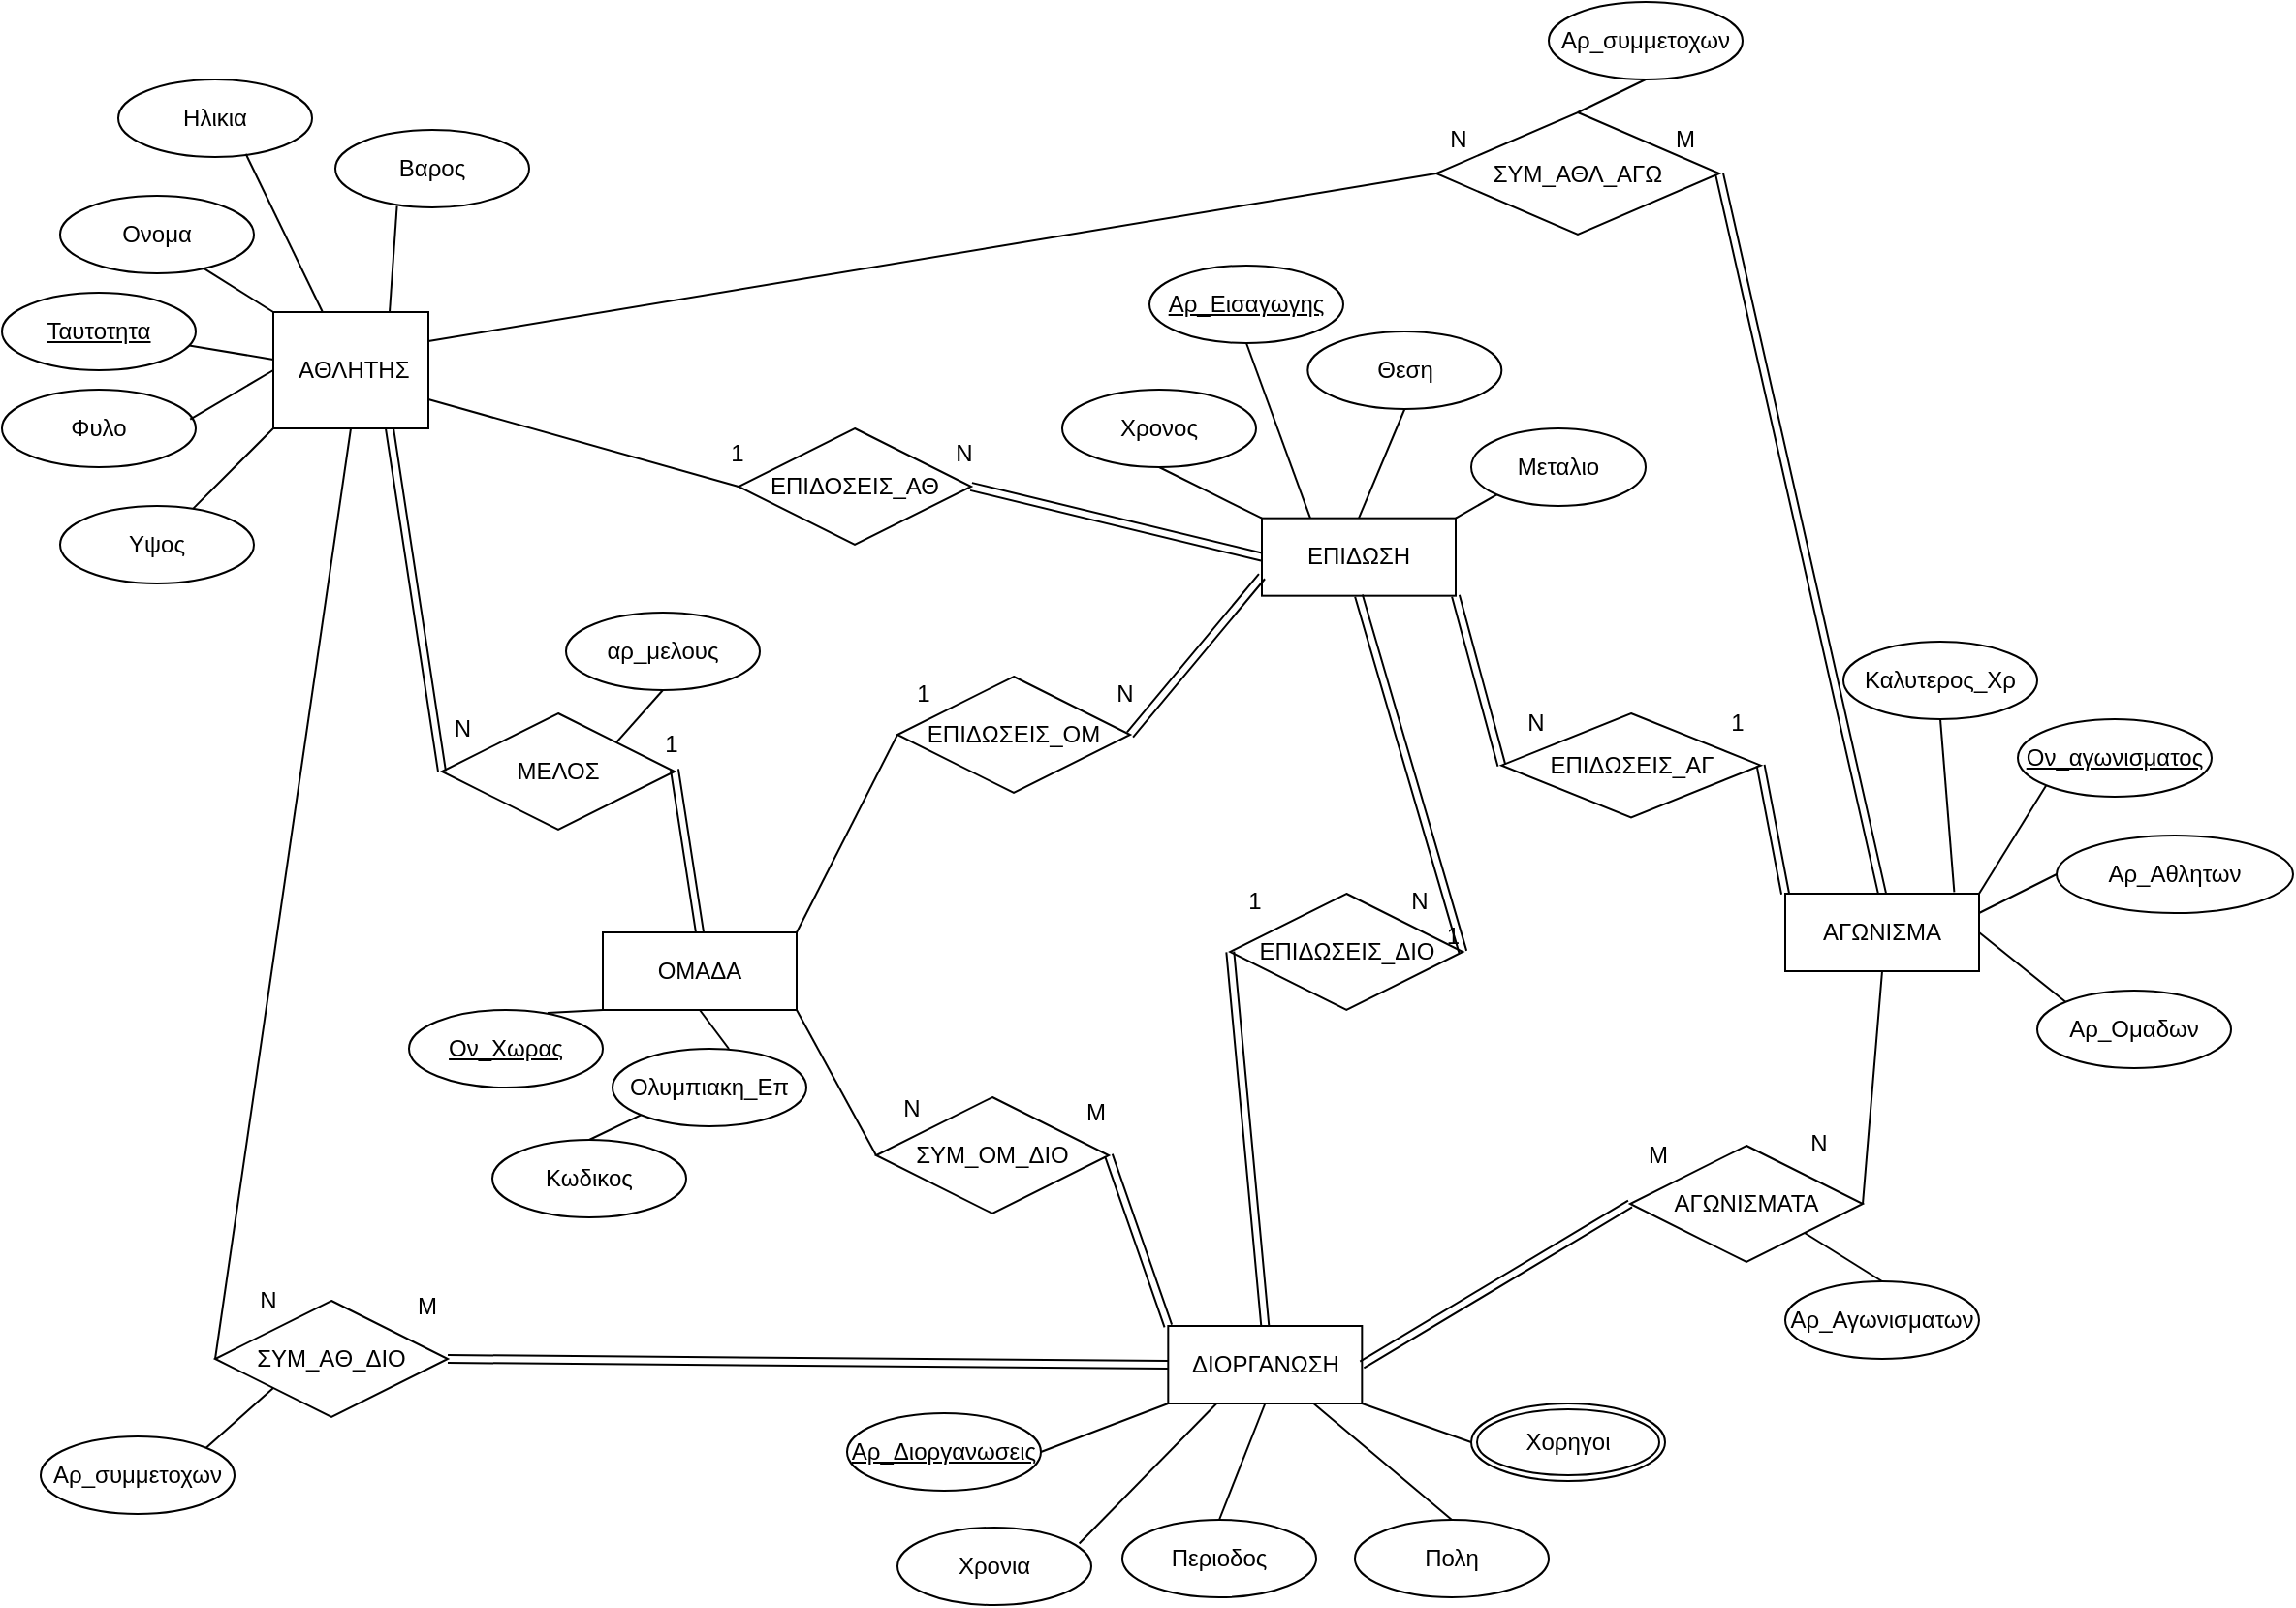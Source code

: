 <mxfile version="24.2.2" type="github">
  <diagram name="Page-1" id="Fgl1zo-gYxCu_BVwuSPd">
    <mxGraphModel dx="1509" dy="821" grid="0" gridSize="10" guides="1" tooltips="1" connect="1" arrows="1" fold="1" page="0" pageScale="1" pageWidth="850" pageHeight="1100" math="0" shadow="0">
      <root>
        <mxCell id="0" />
        <mxCell id="1" parent="0" />
        <mxCell id="SaBOYFDtfnJBCHH9wNTG-1" value="&amp;nbsp;AΘΛΗΤΗΣ" style="rounded=0;whiteSpace=wrap;html=1;" parent="1" vertex="1">
          <mxGeometry x="150" y="290" width="80" height="60" as="geometry" />
        </mxCell>
        <mxCell id="SaBOYFDtfnJBCHH9wNTG-2" value="Ονομα" style="ellipse;whiteSpace=wrap;html=1;align=center;rotation=0;" parent="1" vertex="1">
          <mxGeometry x="40" y="230" width="100" height="40" as="geometry" />
        </mxCell>
        <mxCell id="SaBOYFDtfnJBCHH9wNTG-3" value="Ηλικια" style="ellipse;whiteSpace=wrap;html=1;align=center;" parent="1" vertex="1">
          <mxGeometry x="70" y="170" width="100" height="40" as="geometry" />
        </mxCell>
        <mxCell id="SaBOYFDtfnJBCHH9wNTG-4" value="" style="endArrow=none;html=1;rounded=0;exitX=0.743;exitY=0.939;exitDx=0;exitDy=0;exitPerimeter=0;entryX=0;entryY=0;entryDx=0;entryDy=0;" parent="1" source="SaBOYFDtfnJBCHH9wNTG-2" target="SaBOYFDtfnJBCHH9wNTG-1" edge="1">
          <mxGeometry relative="1" as="geometry">
            <mxPoint x="110" y="350" as="sourcePoint" />
            <mxPoint x="270" y="350" as="targetPoint" />
          </mxGeometry>
        </mxCell>
        <mxCell id="SaBOYFDtfnJBCHH9wNTG-5" value="" style="endArrow=none;html=1;rounded=0;entryX=0.658;entryY=0.96;entryDx=0;entryDy=0;entryPerimeter=0;" parent="1" source="SaBOYFDtfnJBCHH9wNTG-1" target="SaBOYFDtfnJBCHH9wNTG-3" edge="1">
          <mxGeometry width="50" height="50" relative="1" as="geometry">
            <mxPoint x="170" y="290" as="sourcePoint" />
            <mxPoint x="190" y="220" as="targetPoint" />
          </mxGeometry>
        </mxCell>
        <mxCell id="SaBOYFDtfnJBCHH9wNTG-9" value="Βαρος" style="ellipse;whiteSpace=wrap;html=1;align=center;" parent="1" vertex="1">
          <mxGeometry x="182" y="196" width="100" height="40" as="geometry" />
        </mxCell>
        <mxCell id="SaBOYFDtfnJBCHH9wNTG-10" value="" style="endArrow=none;html=1;rounded=0;exitX=0.75;exitY=0;exitDx=0;exitDy=0;entryX=0.318;entryY=0.981;entryDx=0;entryDy=0;entryPerimeter=0;" parent="1" source="SaBOYFDtfnJBCHH9wNTG-1" target="SaBOYFDtfnJBCHH9wNTG-9" edge="1">
          <mxGeometry width="50" height="50" relative="1" as="geometry">
            <mxPoint x="240" y="280" as="sourcePoint" />
            <mxPoint x="290" y="230" as="targetPoint" />
          </mxGeometry>
        </mxCell>
        <mxCell id="SaBOYFDtfnJBCHH9wNTG-11" value="Ταυτοτητα" style="ellipse;whiteSpace=wrap;html=1;align=center;fontStyle=4;" parent="1" vertex="1">
          <mxGeometry x="10" y="280" width="100" height="40" as="geometry" />
        </mxCell>
        <mxCell id="SaBOYFDtfnJBCHH9wNTG-12" value="" style="endArrow=none;html=1;rounded=0;entryX=0;entryY=0.408;entryDx=0;entryDy=0;entryPerimeter=0;" parent="1" source="SaBOYFDtfnJBCHH9wNTG-11" target="SaBOYFDtfnJBCHH9wNTG-1" edge="1">
          <mxGeometry width="50" height="50" relative="1" as="geometry">
            <mxPoint x="150" y="320" as="sourcePoint" />
            <mxPoint x="200" y="357.24" as="targetPoint" />
          </mxGeometry>
        </mxCell>
        <mxCell id="SaBOYFDtfnJBCHH9wNTG-13" value="Φυλο" style="ellipse;whiteSpace=wrap;html=1;align=center;" parent="1" vertex="1">
          <mxGeometry x="10" y="330" width="100" height="40" as="geometry" />
        </mxCell>
        <mxCell id="SaBOYFDtfnJBCHH9wNTG-14" value="" style="endArrow=none;html=1;rounded=0;exitX=0.971;exitY=0.383;exitDx=0;exitDy=0;exitPerimeter=0;entryX=0;entryY=0.5;entryDx=0;entryDy=0;" parent="1" source="SaBOYFDtfnJBCHH9wNTG-13" target="SaBOYFDtfnJBCHH9wNTG-1" edge="1">
          <mxGeometry width="50" height="50" relative="1" as="geometry">
            <mxPoint x="150" y="320" as="sourcePoint" />
            <mxPoint x="200" y="270" as="targetPoint" />
          </mxGeometry>
        </mxCell>
        <mxCell id="SaBOYFDtfnJBCHH9wNTG-15" value="Υψος" style="ellipse;whiteSpace=wrap;html=1;align=center;" parent="1" vertex="1">
          <mxGeometry x="40" y="390" width="100" height="40" as="geometry" />
        </mxCell>
        <mxCell id="SaBOYFDtfnJBCHH9wNTG-16" value="" style="endArrow=none;html=1;rounded=0;entryX=0;entryY=1;entryDx=0;entryDy=0;" parent="1" source="SaBOYFDtfnJBCHH9wNTG-15" target="SaBOYFDtfnJBCHH9wNTG-1" edge="1">
          <mxGeometry width="50" height="50" relative="1" as="geometry">
            <mxPoint x="171.12" y="385.34" as="sourcePoint" />
            <mxPoint x="200" y="370.0" as="targetPoint" />
          </mxGeometry>
        </mxCell>
        <mxCell id="SaBOYFDtfnJBCHH9wNTG-17" value="ΣΥΜ_AΘ_ΔΙΟ" style="shape=rhombus;perimeter=rhombusPerimeter;whiteSpace=wrap;html=1;align=center;" parent="1" vertex="1">
          <mxGeometry x="120" y="800" width="120" height="60" as="geometry" />
        </mxCell>
        <mxCell id="SaBOYFDtfnJBCHH9wNTG-18" value="ΜΕΛΟΣ" style="shape=rhombus;perimeter=rhombusPerimeter;whiteSpace=wrap;html=1;align=center;" parent="1" vertex="1">
          <mxGeometry x="237" y="497" width="120" height="60" as="geometry" />
        </mxCell>
        <mxCell id="SaBOYFDtfnJBCHH9wNTG-19" value="ΣΥΜ_ΑΘΛ_ΑΓΩ" style="shape=rhombus;perimeter=rhombusPerimeter;whiteSpace=wrap;html=1;align=center;" parent="1" vertex="1">
          <mxGeometry x="750" y="187" width="146" height="63" as="geometry" />
        </mxCell>
        <mxCell id="SaBOYFDtfnJBCHH9wNTG-21" value="" style="endArrow=none;html=1;rounded=0;entryX=0.5;entryY=1;entryDx=0;entryDy=0;exitX=0;exitY=0.5;exitDx=0;exitDy=0;" parent="1" source="SaBOYFDtfnJBCHH9wNTG-17" target="SaBOYFDtfnJBCHH9wNTG-1" edge="1">
          <mxGeometry width="50" height="50" relative="1" as="geometry">
            <mxPoint x="230" y="440" as="sourcePoint" />
            <mxPoint x="280" y="390" as="targetPoint" />
          </mxGeometry>
        </mxCell>
        <mxCell id="SaBOYFDtfnJBCHH9wNTG-23" value="ΟΜΑΔΑ" style="whiteSpace=wrap;html=1;align=center;" parent="1" vertex="1">
          <mxGeometry x="320" y="610" width="100" height="40" as="geometry" />
        </mxCell>
        <mxCell id="SaBOYFDtfnJBCHH9wNTG-25" value="&lt;u&gt;Ον_Χωρας&lt;/u&gt;" style="ellipse;whiteSpace=wrap;html=1;align=center;" parent="1" vertex="1">
          <mxGeometry x="220" y="650" width="100" height="40" as="geometry" />
        </mxCell>
        <mxCell id="SaBOYFDtfnJBCHH9wNTG-26" value="" style="endArrow=none;html=1;rounded=0;exitX=0.715;exitY=0.037;exitDx=0;exitDy=0;exitPerimeter=0;entryX=0;entryY=1;entryDx=0;entryDy=0;" parent="1" source="SaBOYFDtfnJBCHH9wNTG-25" target="SaBOYFDtfnJBCHH9wNTG-23" edge="1">
          <mxGeometry width="50" height="50" relative="1" as="geometry">
            <mxPoint x="250" y="700" as="sourcePoint" />
            <mxPoint x="300" y="650" as="targetPoint" />
          </mxGeometry>
        </mxCell>
        <mxCell id="SaBOYFDtfnJBCHH9wNTG-27" value="Ολυμπιακη_Επ" style="ellipse;whiteSpace=wrap;html=1;align=center;" parent="1" vertex="1">
          <mxGeometry x="325" y="670" width="100" height="40" as="geometry" />
        </mxCell>
        <mxCell id="SaBOYFDtfnJBCHH9wNTG-28" value="" style="endArrow=none;html=1;rounded=0;exitX=0.6;exitY=0;exitDx=0;exitDy=0;exitPerimeter=0;entryX=0.5;entryY=1;entryDx=0;entryDy=0;" parent="1" source="SaBOYFDtfnJBCHH9wNTG-27" target="SaBOYFDtfnJBCHH9wNTG-23" edge="1">
          <mxGeometry width="50" height="50" relative="1" as="geometry">
            <mxPoint x="290" y="750" as="sourcePoint" />
            <mxPoint x="300" y="690" as="targetPoint" />
          </mxGeometry>
        </mxCell>
        <mxCell id="SaBOYFDtfnJBCHH9wNTG-31" value="ΔΙΟΡΓΑΝΩΣΗ" style="whiteSpace=wrap;html=1;align=center;" parent="1" vertex="1">
          <mxGeometry x="611.66" y="813" width="100" height="40" as="geometry" />
        </mxCell>
        <mxCell id="SaBOYFDtfnJBCHH9wNTG-32" value="ΣΥΜ_ΟΜ_ΔΙΟ" style="shape=rhombus;perimeter=rhombusPerimeter;whiteSpace=wrap;html=1;align=center;" parent="1" vertex="1">
          <mxGeometry x="461" y="695" width="120" height="60" as="geometry" />
        </mxCell>
        <mxCell id="SaBOYFDtfnJBCHH9wNTG-33" value="" style="endArrow=none;html=1;rounded=0;exitX=1;exitY=1;exitDx=0;exitDy=0;entryX=0;entryY=0.5;entryDx=0;entryDy=0;" parent="1" source="SaBOYFDtfnJBCHH9wNTG-23" target="SaBOYFDtfnJBCHH9wNTG-32" edge="1">
          <mxGeometry width="50" height="50" relative="1" as="geometry">
            <mxPoint x="320" y="800" as="sourcePoint" />
            <mxPoint x="370" y="750" as="targetPoint" />
          </mxGeometry>
        </mxCell>
        <mxCell id="SaBOYFDtfnJBCHH9wNTG-36" value="Χρονια" style="ellipse;whiteSpace=wrap;html=1;align=center;" parent="1" vertex="1">
          <mxGeometry x="472" y="917" width="100" height="40" as="geometry" />
        </mxCell>
        <mxCell id="SaBOYFDtfnJBCHH9wNTG-38" value="" style="endArrow=none;html=1;rounded=0;exitX=0.938;exitY=0.206;exitDx=0;exitDy=0;exitPerimeter=0;entryX=0.25;entryY=1;entryDx=0;entryDy=0;" parent="1" source="SaBOYFDtfnJBCHH9wNTG-36" target="SaBOYFDtfnJBCHH9wNTG-31" edge="1">
          <mxGeometry width="50" height="50" relative="1" as="geometry">
            <mxPoint x="453" y="713" as="sourcePoint" />
            <mxPoint x="608" y="863" as="targetPoint" />
          </mxGeometry>
        </mxCell>
        <mxCell id="SaBOYFDtfnJBCHH9wNTG-39" value="Πολη" style="ellipse;whiteSpace=wrap;html=1;align=center;" parent="1" vertex="1">
          <mxGeometry x="708" y="913" width="100" height="40" as="geometry" />
        </mxCell>
        <mxCell id="SaBOYFDtfnJBCHH9wNTG-40" value="" style="endArrow=none;html=1;rounded=0;exitX=0.5;exitY=0;exitDx=0;exitDy=0;entryX=0.75;entryY=1;entryDx=0;entryDy=0;" parent="1" source="SaBOYFDtfnJBCHH9wNTG-39" target="SaBOYFDtfnJBCHH9wNTG-31" edge="1">
          <mxGeometry width="50" height="50" relative="1" as="geometry">
            <mxPoint x="453" y="713" as="sourcePoint" />
            <mxPoint x="568" y="773" as="targetPoint" />
          </mxGeometry>
        </mxCell>
        <mxCell id="SaBOYFDtfnJBCHH9wNTG-41" value="Περιοδος" style="ellipse;whiteSpace=wrap;html=1;align=center;" parent="1" vertex="1">
          <mxGeometry x="588" y="913" width="100" height="40" as="geometry" />
        </mxCell>
        <mxCell id="SaBOYFDtfnJBCHH9wNTG-42" value="" style="endArrow=none;html=1;rounded=0;entryX=0.5;entryY=1;entryDx=0;entryDy=0;exitX=0.5;exitY=0;exitDx=0;exitDy=0;" parent="1" source="SaBOYFDtfnJBCHH9wNTG-41" target="SaBOYFDtfnJBCHH9wNTG-31" edge="1">
          <mxGeometry width="50" height="50" relative="1" as="geometry">
            <mxPoint x="493" y="673" as="sourcePoint" />
            <mxPoint x="543" y="623" as="targetPoint" />
          </mxGeometry>
        </mxCell>
        <mxCell id="SaBOYFDtfnJBCHH9wNTG-46" value="ΑΓΩΝΙΣΜΑ" style="whiteSpace=wrap;html=1;align=center;" parent="1" vertex="1">
          <mxGeometry x="930" y="590.0" width="100" height="40" as="geometry" />
        </mxCell>
        <mxCell id="SaBOYFDtfnJBCHH9wNTG-47" value="ΑΓΩΝΙΣΜΑΤΑ" style="shape=rhombus;perimeter=rhombusPerimeter;whiteSpace=wrap;html=1;align=center;" parent="1" vertex="1">
          <mxGeometry x="850" y="720" width="120" height="60" as="geometry" />
        </mxCell>
        <mxCell id="SaBOYFDtfnJBCHH9wNTG-49" value="" style="endArrow=none;html=1;rounded=0;entryX=0.5;entryY=1;entryDx=0;entryDy=0;exitX=1;exitY=0.5;exitDx=0;exitDy=0;" parent="1" source="SaBOYFDtfnJBCHH9wNTG-47" target="SaBOYFDtfnJBCHH9wNTG-46" edge="1">
          <mxGeometry width="50" height="50" relative="1" as="geometry">
            <mxPoint x="660" y="670" as="sourcePoint" />
            <mxPoint x="710" y="620" as="targetPoint" />
          </mxGeometry>
        </mxCell>
        <mxCell id="SaBOYFDtfnJBCHH9wNTG-51" value="&lt;u&gt;Ον_αγωνισματος&lt;/u&gt;" style="ellipse;whiteSpace=wrap;html=1;align=center;" parent="1" vertex="1">
          <mxGeometry x="1050" y="500" width="100" height="40" as="geometry" />
        </mxCell>
        <mxCell id="SaBOYFDtfnJBCHH9wNTG-52" value="" style="endArrow=none;html=1;rounded=0;exitX=1;exitY=0;exitDx=0;exitDy=0;entryX=0;entryY=1;entryDx=0;entryDy=0;" parent="1" source="SaBOYFDtfnJBCHH9wNTG-46" target="SaBOYFDtfnJBCHH9wNTG-51" edge="1">
          <mxGeometry width="50" height="50" relative="1" as="geometry">
            <mxPoint x="820" y="892.07" as="sourcePoint" />
            <mxPoint x="1050" y="496.34" as="targetPoint" />
          </mxGeometry>
        </mxCell>
        <mxCell id="SaBOYFDtfnJBCHH9wNTG-53" value="" style="endArrow=none;html=1;rounded=0;exitX=0;exitY=1;exitDx=0;exitDy=0;entryX=0.5;entryY=0;entryDx=0;entryDy=0;" parent="1" source="SaBOYFDtfnJBCHH9wNTG-27" target="SaBOYFDtfnJBCHH9wNTG-54" edge="1">
          <mxGeometry width="50" height="50" relative="1" as="geometry">
            <mxPoint x="200" y="830" as="sourcePoint" />
            <mxPoint x="190" y="850" as="targetPoint" />
          </mxGeometry>
        </mxCell>
        <mxCell id="SaBOYFDtfnJBCHH9wNTG-54" value="Κωδικος" style="ellipse;whiteSpace=wrap;html=1;align=center;" parent="1" vertex="1">
          <mxGeometry x="263" y="717" width="100" height="40" as="geometry" />
        </mxCell>
        <mxCell id="SaBOYFDtfnJBCHH9wNTG-59" value="ΕΠΙΔΩΣΗ" style="whiteSpace=wrap;html=1;align=center;" parent="1" vertex="1">
          <mxGeometry x="660" y="396.34" width="100" height="40" as="geometry" />
        </mxCell>
        <mxCell id="SaBOYFDtfnJBCHH9wNTG-60" value="ΕΠΙΔΩΣΕΙΣ_ΑΓ" style="shape=rhombus;perimeter=rhombusPerimeter;whiteSpace=wrap;html=1;align=center;rotation=0;" parent="1" vertex="1">
          <mxGeometry x="783.66" y="497.0" width="133.66" height="53.66" as="geometry" />
        </mxCell>
        <mxCell id="SaBOYFDtfnJBCHH9wNTG-63" value="ΕΠΙΔΟΣΕΙΣ_ΑΘ" style="shape=rhombus;perimeter=rhombusPerimeter;whiteSpace=wrap;html=1;align=center;fontStyle=0" parent="1" vertex="1">
          <mxGeometry x="390" y="350" width="120" height="60" as="geometry" />
        </mxCell>
        <mxCell id="SaBOYFDtfnJBCHH9wNTG-69" value="Θεση" style="ellipse;whiteSpace=wrap;html=1;align=center;" parent="1" vertex="1">
          <mxGeometry x="683.66" y="300" width="100" height="40" as="geometry" />
        </mxCell>
        <mxCell id="SaBOYFDtfnJBCHH9wNTG-70" value="Χρονος" style="ellipse;whiteSpace=wrap;html=1;align=center;" parent="1" vertex="1">
          <mxGeometry x="557" y="330" width="100" height="40" as="geometry" />
        </mxCell>
        <mxCell id="SaBOYFDtfnJBCHH9wNTG-71" value="Μεταλιο" style="ellipse;whiteSpace=wrap;html=1;align=center;" parent="1" vertex="1">
          <mxGeometry x="768" y="350" width="90" height="40" as="geometry" />
        </mxCell>
        <mxCell id="SaBOYFDtfnJBCHH9wNTG-73" value="ΕΠΙΔΩΣΕΙΣ_ΔΙΟ" style="shape=rhombus;perimeter=rhombusPerimeter;whiteSpace=wrap;html=1;align=center;" parent="1" vertex="1">
          <mxGeometry x="643.66" y="590" width="120" height="60" as="geometry" />
        </mxCell>
        <mxCell id="SaBOYFDtfnJBCHH9wNTG-76" value="" style="endArrow=none;html=1;rounded=0;entryX=0.5;entryY=1;entryDx=0;entryDy=0;exitX=0;exitY=0;exitDx=0;exitDy=0;" parent="1" source="SaBOYFDtfnJBCHH9wNTG-59" target="SaBOYFDtfnJBCHH9wNTG-70" edge="1">
          <mxGeometry width="50" height="50" relative="1" as="geometry">
            <mxPoint x="620" y="470" as="sourcePoint" />
            <mxPoint x="650" y="380" as="targetPoint" />
          </mxGeometry>
        </mxCell>
        <mxCell id="SaBOYFDtfnJBCHH9wNTG-77" value="" style="endArrow=none;html=1;rounded=0;entryX=0.5;entryY=1;entryDx=0;entryDy=0;exitX=0.5;exitY=0;exitDx=0;exitDy=0;" parent="1" source="SaBOYFDtfnJBCHH9wNTG-59" target="SaBOYFDtfnJBCHH9wNTG-69" edge="1">
          <mxGeometry width="50" height="50" relative="1" as="geometry">
            <mxPoint x="620" y="470" as="sourcePoint" />
            <mxPoint x="670" y="420" as="targetPoint" />
          </mxGeometry>
        </mxCell>
        <mxCell id="SaBOYFDtfnJBCHH9wNTG-78" value="" style="endArrow=none;html=1;rounded=0;entryX=0;entryY=1;entryDx=0;entryDy=0;exitX=1;exitY=0;exitDx=0;exitDy=0;" parent="1" source="SaBOYFDtfnJBCHH9wNTG-59" target="SaBOYFDtfnJBCHH9wNTG-71" edge="1">
          <mxGeometry width="50" height="50" relative="1" as="geometry">
            <mxPoint x="620" y="470" as="sourcePoint" />
            <mxPoint x="670" y="420" as="targetPoint" />
          </mxGeometry>
        </mxCell>
        <mxCell id="SaBOYFDtfnJBCHH9wNTG-81" value="Αρ_Αθλητων" style="ellipse;whiteSpace=wrap;html=1;align=center;" parent="1" vertex="1">
          <mxGeometry x="1070" y="560" width="122" height="40" as="geometry" />
        </mxCell>
        <mxCell id="SaBOYFDtfnJBCHH9wNTG-82" value="Αρ_Ομαδων" style="ellipse;whiteSpace=wrap;html=1;align=center;" parent="1" vertex="1">
          <mxGeometry x="1060" y="640" width="100" height="40" as="geometry" />
        </mxCell>
        <mxCell id="SaBOYFDtfnJBCHH9wNTG-83" value="" style="endArrow=none;html=1;rounded=0;entryX=0;entryY=0;entryDx=0;entryDy=0;exitX=1;exitY=0.5;exitDx=0;exitDy=0;" parent="1" source="SaBOYFDtfnJBCHH9wNTG-46" target="SaBOYFDtfnJBCHH9wNTG-82" edge="1">
          <mxGeometry width="50" height="50" relative="1" as="geometry">
            <mxPoint x="670" y="640" as="sourcePoint" />
            <mxPoint x="720" y="590" as="targetPoint" />
          </mxGeometry>
        </mxCell>
        <mxCell id="SaBOYFDtfnJBCHH9wNTG-84" value="" style="endArrow=none;html=1;rounded=0;entryX=0;entryY=0.5;entryDx=0;entryDy=0;exitX=1;exitY=0.25;exitDx=0;exitDy=0;" parent="1" source="SaBOYFDtfnJBCHH9wNTG-46" target="SaBOYFDtfnJBCHH9wNTG-81" edge="1">
          <mxGeometry width="50" height="50" relative="1" as="geometry">
            <mxPoint x="670" y="640" as="sourcePoint" />
            <mxPoint x="720" y="590" as="targetPoint" />
          </mxGeometry>
        </mxCell>
        <mxCell id="SaBOYFDtfnJBCHH9wNTG-88" value="ΕΠΙΔΩΣΕΙΣ_ΟΜ" style="shape=rhombus;perimeter=rhombusPerimeter;whiteSpace=wrap;html=1;align=center;" parent="1" vertex="1">
          <mxGeometry x="472" y="478" width="120" height="60" as="geometry" />
        </mxCell>
        <mxCell id="SaBOYFDtfnJBCHH9wNTG-89" value="" style="endArrow=none;html=1;rounded=0;entryX=0;entryY=0.5;entryDx=0;entryDy=0;exitX=1;exitY=0;exitDx=0;exitDy=0;" parent="1" source="SaBOYFDtfnJBCHH9wNTG-23" target="SaBOYFDtfnJBCHH9wNTG-88" edge="1">
          <mxGeometry width="50" height="50" relative="1" as="geometry">
            <mxPoint x="400" y="600" as="sourcePoint" />
            <mxPoint x="450" y="550" as="targetPoint" />
          </mxGeometry>
        </mxCell>
        <mxCell id="SaBOYFDtfnJBCHH9wNTG-95" value="Καλυτερος_Χρ" style="ellipse;whiteSpace=wrap;html=1;align=center;" parent="1" vertex="1">
          <mxGeometry x="960" y="460" width="100" height="40" as="geometry" />
        </mxCell>
        <mxCell id="SaBOYFDtfnJBCHH9wNTG-96" value="" style="endArrow=none;html=1;rounded=0;exitX=0.872;exitY=-0.02;exitDx=0;exitDy=0;exitPerimeter=0;entryX=0.5;entryY=1;entryDx=0;entryDy=0;" parent="1" source="SaBOYFDtfnJBCHH9wNTG-46" target="SaBOYFDtfnJBCHH9wNTG-95" edge="1">
          <mxGeometry width="50" height="50" relative="1" as="geometry">
            <mxPoint x="960" y="570" as="sourcePoint" />
            <mxPoint x="1040" y="500" as="targetPoint" />
          </mxGeometry>
        </mxCell>
        <mxCell id="SaBOYFDtfnJBCHH9wNTG-98" value="Χορηγοι" style="ellipse;shape=doubleEllipse;margin=3;whiteSpace=wrap;html=1;align=center;" parent="1" vertex="1">
          <mxGeometry x="768" y="853" width="100" height="40" as="geometry" />
        </mxCell>
        <mxCell id="SaBOYFDtfnJBCHH9wNTG-99" value="" style="endArrow=none;html=1;rounded=0;entryX=0;entryY=0.5;entryDx=0;entryDy=0;exitX=1;exitY=1;exitDx=0;exitDy=0;" parent="1" source="SaBOYFDtfnJBCHH9wNTG-31" target="SaBOYFDtfnJBCHH9wNTG-98" edge="1">
          <mxGeometry width="50" height="50" relative="1" as="geometry">
            <mxPoint x="648" y="823" as="sourcePoint" />
            <mxPoint x="698" y="773" as="targetPoint" />
          </mxGeometry>
        </mxCell>
        <mxCell id="SaBOYFDtfnJBCHH9wNTG-103" value="" style="endArrow=none;html=1;rounded=0;exitX=1;exitY=0;exitDx=0;exitDy=0;entryX=0.5;entryY=1;entryDx=0;entryDy=0;" parent="1" source="SaBOYFDtfnJBCHH9wNTG-18" target="SaBOYFDtfnJBCHH9wNTG-105" edge="1">
          <mxGeometry width="50" height="50" relative="1" as="geometry">
            <mxPoint x="325" y="505" as="sourcePoint" />
            <mxPoint x="350" y="490" as="targetPoint" />
          </mxGeometry>
        </mxCell>
        <mxCell id="SaBOYFDtfnJBCHH9wNTG-105" value="αρ_μελους" style="ellipse;whiteSpace=wrap;html=1;align=center;" parent="1" vertex="1">
          <mxGeometry x="301" y="445.0" width="100" height="40" as="geometry" />
        </mxCell>
        <mxCell id="SaBOYFDtfnJBCHH9wNTG-107" value="Αρ_συμμετοχων" style="ellipse;whiteSpace=wrap;html=1;align=center;" parent="1" vertex="1">
          <mxGeometry x="30" y="870" width="100" height="40" as="geometry" />
        </mxCell>
        <mxCell id="SaBOYFDtfnJBCHH9wNTG-108" value="" style="endArrow=none;html=1;rounded=0;entryX=0;entryY=1;entryDx=0;entryDy=0;exitX=1;exitY=0;exitDx=0;exitDy=0;" parent="1" source="SaBOYFDtfnJBCHH9wNTG-107" target="SaBOYFDtfnJBCHH9wNTG-17" edge="1">
          <mxGeometry width="50" height="50" relative="1" as="geometry">
            <mxPoint x="100" y="910" as="sourcePoint" />
            <mxPoint x="150" y="860" as="targetPoint" />
          </mxGeometry>
        </mxCell>
        <mxCell id="SaBOYFDtfnJBCHH9wNTG-109" value="Αρ_Αγωνισματων" style="ellipse;whiteSpace=wrap;html=1;align=center;" parent="1" vertex="1">
          <mxGeometry x="930" y="790" width="100" height="40" as="geometry" />
        </mxCell>
        <mxCell id="SaBOYFDtfnJBCHH9wNTG-110" value="" style="endArrow=none;html=1;rounded=0;entryX=1;entryY=1;entryDx=0;entryDy=0;exitX=0.5;exitY=0;exitDx=0;exitDy=0;" parent="1" source="SaBOYFDtfnJBCHH9wNTG-109" target="SaBOYFDtfnJBCHH9wNTG-47" edge="1">
          <mxGeometry width="50" height="50" relative="1" as="geometry">
            <mxPoint x="870" y="820" as="sourcePoint" />
            <mxPoint x="920" y="770" as="targetPoint" />
          </mxGeometry>
        </mxCell>
        <mxCell id="SaBOYFDtfnJBCHH9wNTG-111" value="Αρ_συμμετοχων" style="ellipse;whiteSpace=wrap;html=1;align=center;" parent="1" vertex="1">
          <mxGeometry x="808.0" y="130" width="100" height="40" as="geometry" />
        </mxCell>
        <mxCell id="SaBOYFDtfnJBCHH9wNTG-113" value="" style="endArrow=none;html=1;rounded=0;entryX=0.5;entryY=1;entryDx=0;entryDy=0;exitX=0.5;exitY=0;exitDx=0;exitDy=0;" parent="1" source="SaBOYFDtfnJBCHH9wNTG-19" target="SaBOYFDtfnJBCHH9wNTG-111" edge="1">
          <mxGeometry width="50" height="50" relative="1" as="geometry">
            <mxPoint x="620" y="220" as="sourcePoint" />
            <mxPoint x="670" y="170" as="targetPoint" />
          </mxGeometry>
        </mxCell>
        <mxCell id="BIJytkbimMIV494mVcYu-1" value="1" style="text;html=1;align=center;verticalAlign=middle;resizable=0;points=[];autosize=1;strokeColor=none;fillColor=none;" parent="1" vertex="1">
          <mxGeometry x="376" y="350" width="25" height="26" as="geometry" />
        </mxCell>
        <mxCell id="BIJytkbimMIV494mVcYu-2" value="N" style="text;html=1;align=center;verticalAlign=middle;resizable=0;points=[];autosize=1;strokeColor=none;fillColor=none;" parent="1" vertex="1">
          <mxGeometry x="492" y="350" width="27" height="26" as="geometry" />
        </mxCell>
        <mxCell id="BIJytkbimMIV494mVcYu-3" value="1" style="text;html=1;align=center;verticalAlign=middle;resizable=0;points=[];autosize=1;strokeColor=none;fillColor=none;" parent="1" vertex="1">
          <mxGeometry x="472" y="474" width="25" height="26" as="geometry" />
        </mxCell>
        <mxCell id="BIJytkbimMIV494mVcYu-4" value="N" style="text;html=1;align=center;verticalAlign=middle;resizable=0;points=[];autosize=1;strokeColor=none;fillColor=none;" parent="1" vertex="1">
          <mxGeometry x="575" y="474" width="27" height="26" as="geometry" />
        </mxCell>
        <mxCell id="BIJytkbimMIV494mVcYu-6" value="1" style="text;html=1;align=center;verticalAlign=middle;resizable=0;points=[];autosize=1;strokeColor=none;fillColor=none;" parent="1" vertex="1">
          <mxGeometry x="342" y="500.0" width="25" height="26" as="geometry" />
        </mxCell>
        <mxCell id="BIJytkbimMIV494mVcYu-7" value="N" style="text;html=1;align=center;verticalAlign=middle;resizable=0;points=[];autosize=1;strokeColor=none;fillColor=none;" parent="1" vertex="1">
          <mxGeometry x="465" y="688" width="27" height="26" as="geometry" />
        </mxCell>
        <mxCell id="BIJytkbimMIV494mVcYu-8" value="M" style="text;html=1;align=center;verticalAlign=middle;resizable=0;points=[];autosize=1;strokeColor=none;fillColor=none;" parent="1" vertex="1">
          <mxGeometry x="560" y="690" width="28" height="26" as="geometry" />
        </mxCell>
        <mxCell id="BIJytkbimMIV494mVcYu-9" value="N" style="text;html=1;align=center;verticalAlign=middle;resizable=0;points=[];autosize=1;strokeColor=none;fillColor=none;" parent="1" vertex="1">
          <mxGeometry x="133" y="787" width="27" height="26" as="geometry" />
        </mxCell>
        <mxCell id="BIJytkbimMIV494mVcYu-11" value="M" style="text;html=1;align=center;verticalAlign=middle;resizable=0;points=[];autosize=1;strokeColor=none;fillColor=none;" parent="1" vertex="1">
          <mxGeometry x="215" y="790" width="28" height="26" as="geometry" />
        </mxCell>
        <mxCell id="BIJytkbimMIV494mVcYu-12" value="1" style="text;html=1;align=center;verticalAlign=middle;resizable=0;points=[];autosize=1;strokeColor=none;fillColor=none;" parent="1" vertex="1">
          <mxGeometry x="643.66" y="581" width="25" height="26" as="geometry" />
        </mxCell>
        <mxCell id="BIJytkbimMIV494mVcYu-13" value="N" style="text;html=1;align=center;verticalAlign=middle;resizable=0;points=[];autosize=1;strokeColor=none;fillColor=none;" parent="1" vertex="1">
          <mxGeometry x="727" y="581" width="27" height="26" as="geometry" />
        </mxCell>
        <mxCell id="BIJytkbimMIV494mVcYu-14" value="1" style="text;html=1;align=center;verticalAlign=middle;resizable=0;points=[];autosize=1;strokeColor=none;fillColor=none;" parent="1" vertex="1">
          <mxGeometry x="892.32" y="489" width="25" height="26" as="geometry" />
        </mxCell>
        <mxCell id="BIJytkbimMIV494mVcYu-15" value="N" style="text;html=1;align=center;verticalAlign=middle;resizable=0;points=[];autosize=1;strokeColor=none;fillColor=none;" parent="1" vertex="1">
          <mxGeometry x="787" y="489" width="27" height="26" as="geometry" />
        </mxCell>
        <mxCell id="BIJytkbimMIV494mVcYu-16" value="N" style="text;html=1;align=center;verticalAlign=middle;resizable=0;points=[];autosize=1;strokeColor=none;fillColor=none;" parent="1" vertex="1">
          <mxGeometry x="747" y="188" width="27" height="26" as="geometry" />
        </mxCell>
        <mxCell id="BIJytkbimMIV494mVcYu-17" value="M" style="text;html=1;align=center;verticalAlign=middle;resizable=0;points=[];autosize=1;strokeColor=none;fillColor=none;" parent="1" vertex="1">
          <mxGeometry x="864.32" y="188" width="28" height="26" as="geometry" />
        </mxCell>
        <mxCell id="BIJytkbimMIV494mVcYu-18" value="Μ" style="text;html=1;align=center;verticalAlign=middle;resizable=0;points=[];autosize=1;strokeColor=none;fillColor=none;" parent="1" vertex="1">
          <mxGeometry x="850" y="712" width="28" height="26" as="geometry" />
        </mxCell>
        <mxCell id="BIJytkbimMIV494mVcYu-19" value="N" style="text;html=1;align=center;verticalAlign=middle;resizable=0;points=[];autosize=1;strokeColor=none;fillColor=none;" parent="1" vertex="1">
          <mxGeometry x="933" y="706" width="27" height="26" as="geometry" />
        </mxCell>
        <mxCell id="BIJytkbimMIV494mVcYu-21" value="Αρ_Διοργανωσεις" style="ellipse;whiteSpace=wrap;html=1;align=center;fontStyle=4;" parent="1" vertex="1">
          <mxGeometry x="446" y="858" width="100" height="40" as="geometry" />
        </mxCell>
        <mxCell id="BIJytkbimMIV494mVcYu-22" value="" style="endArrow=none;html=1;rounded=0;entryX=0;entryY=1;entryDx=0;entryDy=0;exitX=1;exitY=0.5;exitDx=0;exitDy=0;" parent="1" source="BIJytkbimMIV494mVcYu-21" target="SaBOYFDtfnJBCHH9wNTG-31" edge="1">
          <mxGeometry width="50" height="50" relative="1" as="geometry">
            <mxPoint x="639" y="800" as="sourcePoint" />
            <mxPoint x="689" y="750" as="targetPoint" />
          </mxGeometry>
        </mxCell>
        <mxCell id="BIJytkbimMIV494mVcYu-24" value="Αρ_Εισαγωγης" style="ellipse;whiteSpace=wrap;html=1;align=center;fontStyle=4;" parent="1" vertex="1">
          <mxGeometry x="602" y="266" width="100" height="40" as="geometry" />
        </mxCell>
        <mxCell id="BIJytkbimMIV494mVcYu-25" value="" style="endArrow=none;html=1;rounded=0;entryX=0.5;entryY=1;entryDx=0;entryDy=0;exitX=0.25;exitY=0;exitDx=0;exitDy=0;" parent="1" source="SaBOYFDtfnJBCHH9wNTG-59" target="BIJytkbimMIV494mVcYu-24" edge="1">
          <mxGeometry width="50" height="50" relative="1" as="geometry">
            <mxPoint x="656" y="388" as="sourcePoint" />
            <mxPoint x="706" y="338" as="targetPoint" />
          </mxGeometry>
        </mxCell>
        <mxCell id="BIJytkbimMIV494mVcYu-26" value="" style="shape=link;html=1;rounded=0;exitX=0.75;exitY=1;exitDx=0;exitDy=0;entryX=0;entryY=0.5;entryDx=0;entryDy=0;" parent="1" source="SaBOYFDtfnJBCHH9wNTG-1" target="SaBOYFDtfnJBCHH9wNTG-18" edge="1">
          <mxGeometry relative="1" as="geometry">
            <mxPoint x="278" y="409" as="sourcePoint" />
            <mxPoint x="438" y="409" as="targetPoint" />
          </mxGeometry>
        </mxCell>
        <mxCell id="BIJytkbimMIV494mVcYu-27" value="N" style="resizable=0;html=1;whiteSpace=wrap;align=right;verticalAlign=bottom;" parent="BIJytkbimMIV494mVcYu-26" connectable="0" vertex="1">
          <mxGeometry x="1" relative="1" as="geometry">
            <mxPoint x="17" y="-13" as="offset" />
          </mxGeometry>
        </mxCell>
        <mxCell id="BIJytkbimMIV494mVcYu-35" value="" style="shape=link;html=1;rounded=0;exitX=0.5;exitY=0;exitDx=0;exitDy=0;entryX=0.6;entryY=1;entryDx=0;entryDy=0;entryPerimeter=0;" parent="1" source="SaBOYFDtfnJBCHH9wNTG-23" target="BIJytkbimMIV494mVcYu-6" edge="1">
          <mxGeometry relative="1" as="geometry">
            <mxPoint x="396" y="572" as="sourcePoint" />
            <mxPoint x="463" y="534" as="targetPoint" />
          </mxGeometry>
        </mxCell>
        <mxCell id="BIJytkbimMIV494mVcYu-36" value="" style="resizable=0;html=1;whiteSpace=wrap;align=right;verticalAlign=bottom;" parent="BIJytkbimMIV494mVcYu-35" connectable="0" vertex="1">
          <mxGeometry x="1" relative="1" as="geometry" />
        </mxCell>
        <mxCell id="BIJytkbimMIV494mVcYu-38" value="" style="shape=link;html=1;rounded=0;entryX=0;entryY=0.5;entryDx=0;entryDy=0;exitX=1;exitY=0.5;exitDx=0;exitDy=0;" parent="1" source="SaBOYFDtfnJBCHH9wNTG-17" target="SaBOYFDtfnJBCHH9wNTG-31" edge="1">
          <mxGeometry relative="1" as="geometry">
            <mxPoint x="290" y="692" as="sourcePoint" />
            <mxPoint x="450" y="692" as="targetPoint" />
          </mxGeometry>
        </mxCell>
        <mxCell id="BIJytkbimMIV494mVcYu-40" value="" style="shape=link;html=1;rounded=0;entryX=0;entryY=0;entryDx=0;entryDy=0;exitX=1;exitY=0.5;exitDx=0;exitDy=0;" parent="1" source="SaBOYFDtfnJBCHH9wNTG-32" target="SaBOYFDtfnJBCHH9wNTG-31" edge="1">
          <mxGeometry relative="1" as="geometry">
            <mxPoint x="442" y="644" as="sourcePoint" />
            <mxPoint x="602" y="644" as="targetPoint" />
          </mxGeometry>
        </mxCell>
        <mxCell id="BIJytkbimMIV494mVcYu-43" value="" style="shape=link;html=1;rounded=0;exitX=0.5;exitY=0;exitDx=0;exitDy=0;entryX=0;entryY=0.5;entryDx=0;entryDy=0;" parent="1" source="SaBOYFDtfnJBCHH9wNTG-31" target="SaBOYFDtfnJBCHH9wNTG-73" edge="1">
          <mxGeometry relative="1" as="geometry">
            <mxPoint x="664" y="648" as="sourcePoint" />
            <mxPoint x="824" y="648" as="targetPoint" />
          </mxGeometry>
        </mxCell>
        <mxCell id="BIJytkbimMIV494mVcYu-44" value="" style="resizable=0;html=1;whiteSpace=wrap;align=right;verticalAlign=bottom;" parent="BIJytkbimMIV494mVcYu-43" connectable="0" vertex="1">
          <mxGeometry x="1" relative="1" as="geometry" />
        </mxCell>
        <mxCell id="BIJytkbimMIV494mVcYu-46" value="" style="shape=link;html=1;rounded=0;exitX=0.5;exitY=1;exitDx=0;exitDy=0;entryX=1;entryY=0.5;entryDx=0;entryDy=0;" parent="1" source="SaBOYFDtfnJBCHH9wNTG-59" target="SaBOYFDtfnJBCHH9wNTG-73" edge="1">
          <mxGeometry relative="1" as="geometry">
            <mxPoint x="664" y="648" as="sourcePoint" />
            <mxPoint x="824" y="648" as="targetPoint" />
          </mxGeometry>
        </mxCell>
        <mxCell id="BIJytkbimMIV494mVcYu-47" value="1" style="resizable=0;html=1;whiteSpace=wrap;align=right;verticalAlign=bottom;" parent="BIJytkbimMIV494mVcYu-46" connectable="0" vertex="1">
          <mxGeometry x="1" relative="1" as="geometry" />
        </mxCell>
        <mxCell id="BIJytkbimMIV494mVcYu-50" value="" style="shape=link;html=1;rounded=0;exitX=1;exitY=0.5;exitDx=0;exitDy=0;entryX=0;entryY=0.5;entryDx=0;entryDy=0;" parent="1" source="SaBOYFDtfnJBCHH9wNTG-31" target="SaBOYFDtfnJBCHH9wNTG-47" edge="1">
          <mxGeometry relative="1" as="geometry">
            <mxPoint x="756" y="747" as="sourcePoint" />
            <mxPoint x="916" y="747" as="targetPoint" />
          </mxGeometry>
        </mxCell>
        <mxCell id="BIJytkbimMIV494mVcYu-54" value="" style="endArrow=none;html=1;rounded=0;exitX=1;exitY=0.25;exitDx=0;exitDy=0;entryX=0;entryY=0.5;entryDx=0;entryDy=0;" parent="1" source="SaBOYFDtfnJBCHH9wNTG-1" target="SaBOYFDtfnJBCHH9wNTG-19" edge="1">
          <mxGeometry relative="1" as="geometry">
            <mxPoint x="321" y="511" as="sourcePoint" />
            <mxPoint x="481" y="511" as="targetPoint" />
          </mxGeometry>
        </mxCell>
        <mxCell id="BIJytkbimMIV494mVcYu-55" value="" style="endArrow=none;html=1;rounded=0;entryX=1;entryY=0.75;entryDx=0;entryDy=0;exitX=0;exitY=0.5;exitDx=0;exitDy=0;" parent="1" source="SaBOYFDtfnJBCHH9wNTG-63" target="SaBOYFDtfnJBCHH9wNTG-1" edge="1">
          <mxGeometry width="50" height="50" relative="1" as="geometry">
            <mxPoint x="468" y="685" as="sourcePoint" />
            <mxPoint x="518" y="635" as="targetPoint" />
          </mxGeometry>
        </mxCell>
        <mxCell id="o2kyzCIk40afDtmRPOLM-1" value="" style="shape=link;html=1;rounded=0;exitX=0;exitY=0.5;exitDx=0;exitDy=0;entryX=1;entryY=0.5;entryDx=0;entryDy=0;" edge="1" parent="1" source="SaBOYFDtfnJBCHH9wNTG-59" target="SaBOYFDtfnJBCHH9wNTG-63">
          <mxGeometry relative="1" as="geometry">
            <mxPoint x="528" y="538" as="sourcePoint" />
            <mxPoint x="688" y="538" as="targetPoint" />
          </mxGeometry>
        </mxCell>
        <mxCell id="o2kyzCIk40afDtmRPOLM-3" value="" style="shape=link;html=1;rounded=0;entryX=0;entryY=0.5;entryDx=0;entryDy=0;exitX=1;exitY=1;exitDx=0;exitDy=0;" edge="1" parent="1" source="SaBOYFDtfnJBCHH9wNTG-59" target="SaBOYFDtfnJBCHH9wNTG-60">
          <mxGeometry relative="1" as="geometry">
            <mxPoint x="528" y="538" as="sourcePoint" />
            <mxPoint x="688" y="538" as="targetPoint" />
          </mxGeometry>
        </mxCell>
        <mxCell id="o2kyzCIk40afDtmRPOLM-6" value="" style="shape=link;html=1;rounded=0;entryX=0.5;entryY=0;entryDx=0;entryDy=0;exitX=1;exitY=0.5;exitDx=0;exitDy=0;" edge="1" parent="1" source="SaBOYFDtfnJBCHH9wNTG-19" target="SaBOYFDtfnJBCHH9wNTG-46">
          <mxGeometry relative="1" as="geometry">
            <mxPoint x="944" y="334" as="sourcePoint" />
            <mxPoint x="1104" y="334" as="targetPoint" />
          </mxGeometry>
        </mxCell>
        <mxCell id="o2kyzCIk40afDtmRPOLM-9" value="" style="shape=link;html=1;rounded=0;entryX=0;entryY=0.75;entryDx=0;entryDy=0;exitX=1;exitY=0.5;exitDx=0;exitDy=0;" edge="1" parent="1" source="SaBOYFDtfnJBCHH9wNTG-88" target="SaBOYFDtfnJBCHH9wNTG-59">
          <mxGeometry relative="1" as="geometry">
            <mxPoint x="473" y="574" as="sourcePoint" />
            <mxPoint x="633" y="574" as="targetPoint" />
          </mxGeometry>
        </mxCell>
        <mxCell id="o2kyzCIk40afDtmRPOLM-11" value="" style="shape=link;html=1;rounded=0;entryX=1;entryY=0.5;entryDx=0;entryDy=0;exitX=0;exitY=0;exitDx=0;exitDy=0;" edge="1" parent="1" source="SaBOYFDtfnJBCHH9wNTG-46" target="SaBOYFDtfnJBCHH9wNTG-60">
          <mxGeometry relative="1" as="geometry">
            <mxPoint x="612" y="683" as="sourcePoint" />
            <mxPoint x="772" y="683" as="targetPoint" />
          </mxGeometry>
        </mxCell>
      </root>
    </mxGraphModel>
  </diagram>
</mxfile>
